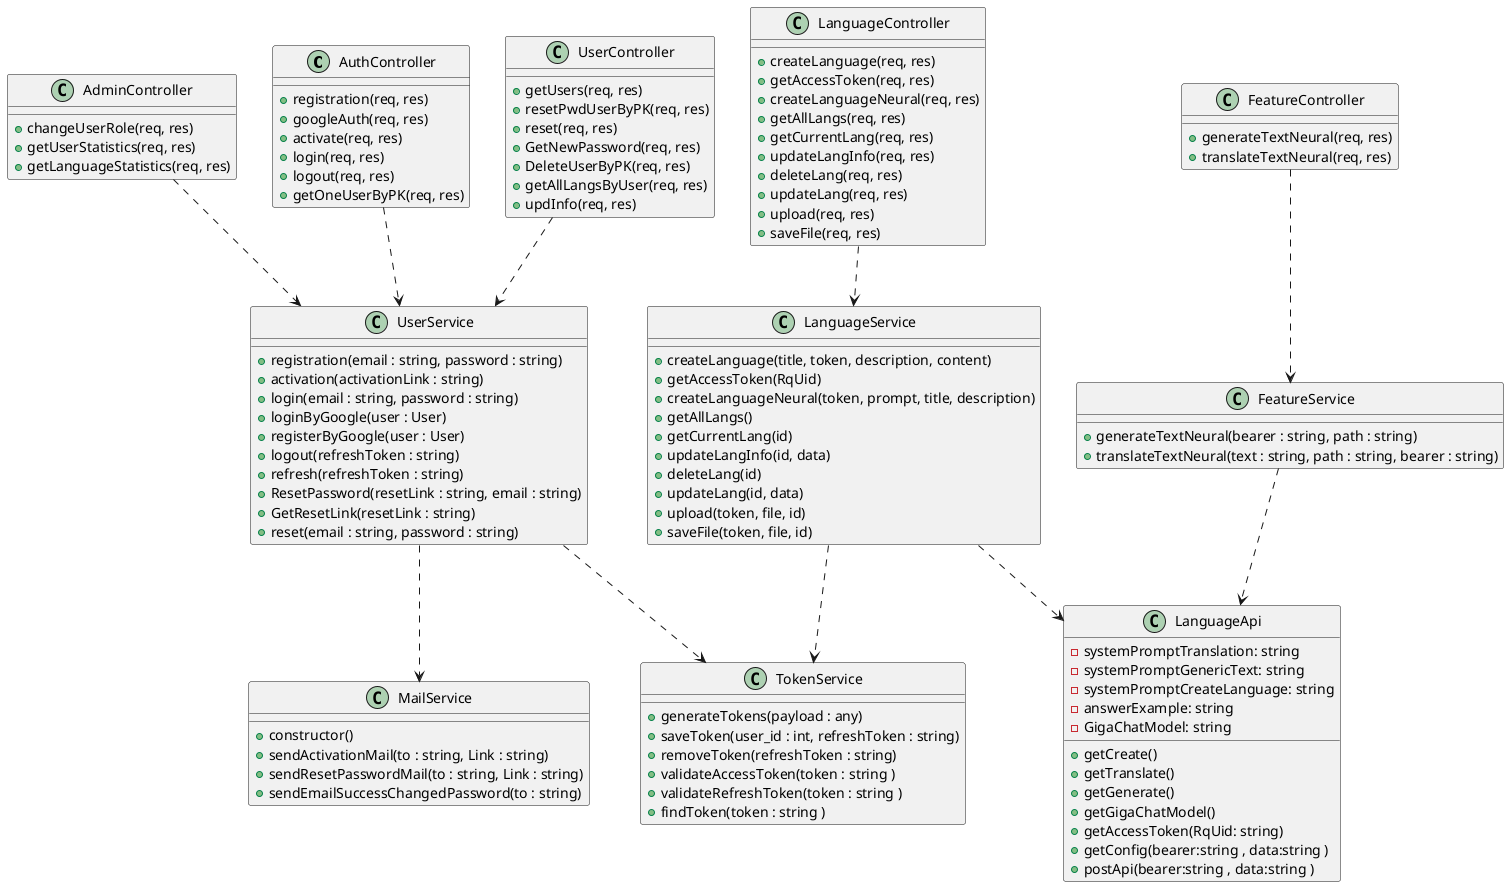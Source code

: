 @startuml ClassDiagramm


class AuthController { 
+registration(req, res) 
+googleAuth(req, res) 
+activate(req, res) 
+login(req, res) 
+logout(req, res) 
+getOneUserByPK(req, res) 
}

class UserController { 
+getUsers(req, res) 
+resetPwdUserByPK(req, res) 
+reset(req, res) 
+GetNewPassword(req, res) 
+DeleteUserByPK(req, res) 
+getAllLangsByUser(req, res) 
+updInfo(req, res) 
}

class LanguageController { 
+createLanguage(req, res) 
+getAccessToken(req, res) 
+createLanguageNeural(req, res) 
+getAllLangs(req, res) 
+getCurrentLang(req, res) 
+updateLangInfo(req, res) 
+deleteLang(req, res) 
+updateLang(req, res) 
+upload(req, res) 
+saveFile(req, res) 
}

class FeatureController { 
+generateTextNeural(req, res) 
+translateTextNeural(req, res) 
}

class AdminController { 
+changeUserRole(req, res) 
+getUserStatistics(req, res) 
+getLanguageStatistics(req, res) 
}

class FeatureService { 
+generateTextNeural(bearer : string, path : string) 
+translateTextNeural(text : string, path : string, bearer : string) 
}

class UserService { 
+registration(email : string, password : string) 
+activation(activationLink : string) 
+login(email : string, password : string) 
+loginByGoogle(user : User) 
+registerByGoogle(user : User) 
+logout(refreshToken : string) 
+refresh(refreshToken : string) 
+ResetPassword(resetLink : string, email : string) 
+GetResetLink(resetLink : string) 
+reset(email : string, password : string) 
}

class MailService { 
+constructor() 
+sendActivationMail(to : string, Link : string) 
+sendResetPasswordMail(to : string, Link : string) 
+sendEmailSuccessChangedPassword(to : string) 
}


class TokenService { 
+generateTokens(payload : any) 
+saveToken(user_id : int, refreshToken : string) 
+removeToken(refreshToken : string) 
+validateAccessToken(token : string ) 
+validateRefreshToken(token : string ) 
+findToken(token : string ) 
}
class LanguageService {
+createLanguage(title, token, description, content) 
+getAccessToken(RqUid) 
+createLanguageNeural(token, prompt, title, description) 
+getAllLangs() 
+getCurrentLang(id) 
+updateLangInfo(id, data) 
+deleteLang(id) 
+updateLang(id, data) 
+upload(token, file, id) 
+saveFile(token, file, id) 
}
class LanguageApi { 
-systemPromptTranslation: string 
-systemPromptGenericText: string 
-systemPromptCreateLanguage: string 
-answerExample: string 
-GigaChatModel: string 
+getCreate() 
+getTranslate() 
+getGenerate() 
+getGigaChatModel() 
+getAccessToken(RqUid: string) 
+getConfig(bearer:string , data:string ) 
+postApi(bearer:string , data:string ) 
}


AuthController ..> UserService 
UserController ..> UserService 
LanguageController ..> LanguageService
UserService ..>TokenService
UserService ..>MailService
FeatureController..>FeatureService
AdminController..>UserService
FeatureService ..> LanguageApi
LanguageService..>LanguageApi
LanguageService..>TokenService

@enduml